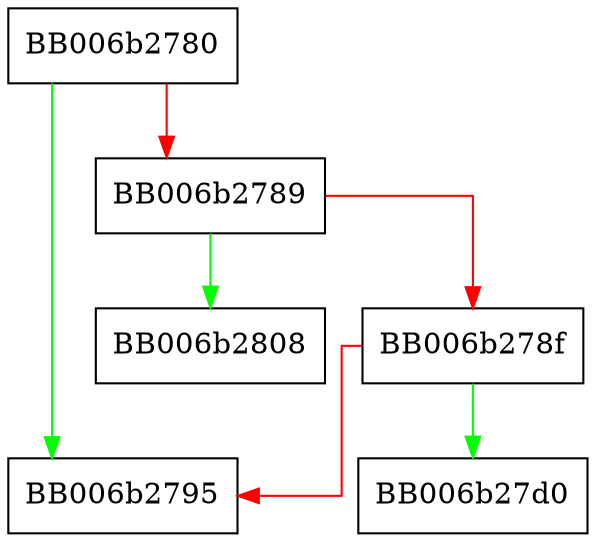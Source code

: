 digraph rsapss_to_PKCS1_der_encode {
  node [shape="box"];
  graph [splines=ortho];
  BB006b2780 -> BB006b2795 [color="green"];
  BB006b2780 -> BB006b2789 [color="red"];
  BB006b2789 -> BB006b2808 [color="green"];
  BB006b2789 -> BB006b278f [color="red"];
  BB006b278f -> BB006b27d0 [color="green"];
  BB006b278f -> BB006b2795 [color="red"];
}